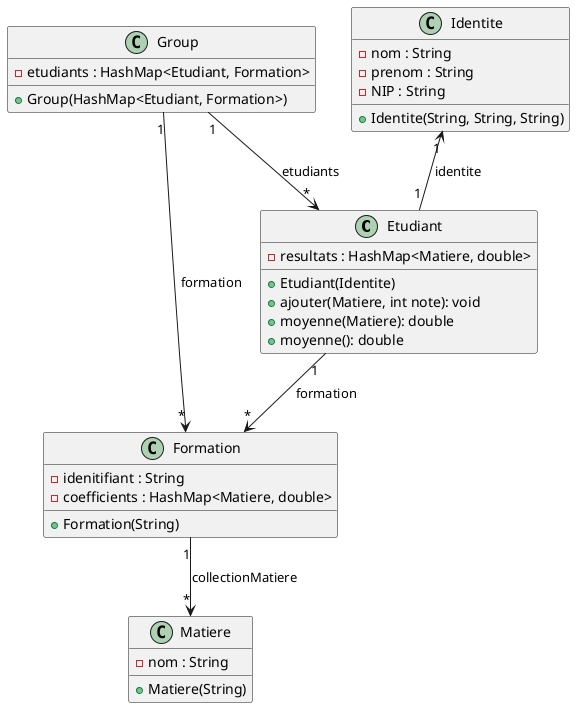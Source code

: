 @startuml
'https://plantuml.com/class-diagram

class Etudiant{
 - resultats : HashMap<Matiere, double>
    + Etudiant(Identite)
    + ajouter(Matiere, int note): void
    + moyenne(Matiere): double
    + moyenne(): double
}

class Identite{
 - nom : String
 - prenom : String
 - NIP : String
    + Identite(String, String, String)
}

class Formation{
- idenitifiant : String
- coefficients : HashMap<Matiere, double>
    + Formation(String)
}

class Matiere{
 - nom : String
    + Matiere(String)
}

class Group{
- etudiants : HashMap<Etudiant, Formation>
    + Group(HashMap<Etudiant, Formation>)
}

Identite "1" <-- "1" Etudiant : identite
Etudiant "1" --> "*" Formation : formation
Formation "1" --> "*" Matiere : collectionMatiere
Group  "1" --> "*" Formation : formation
Group  "1" --> "*" Etudiant : etudiants

@enduml